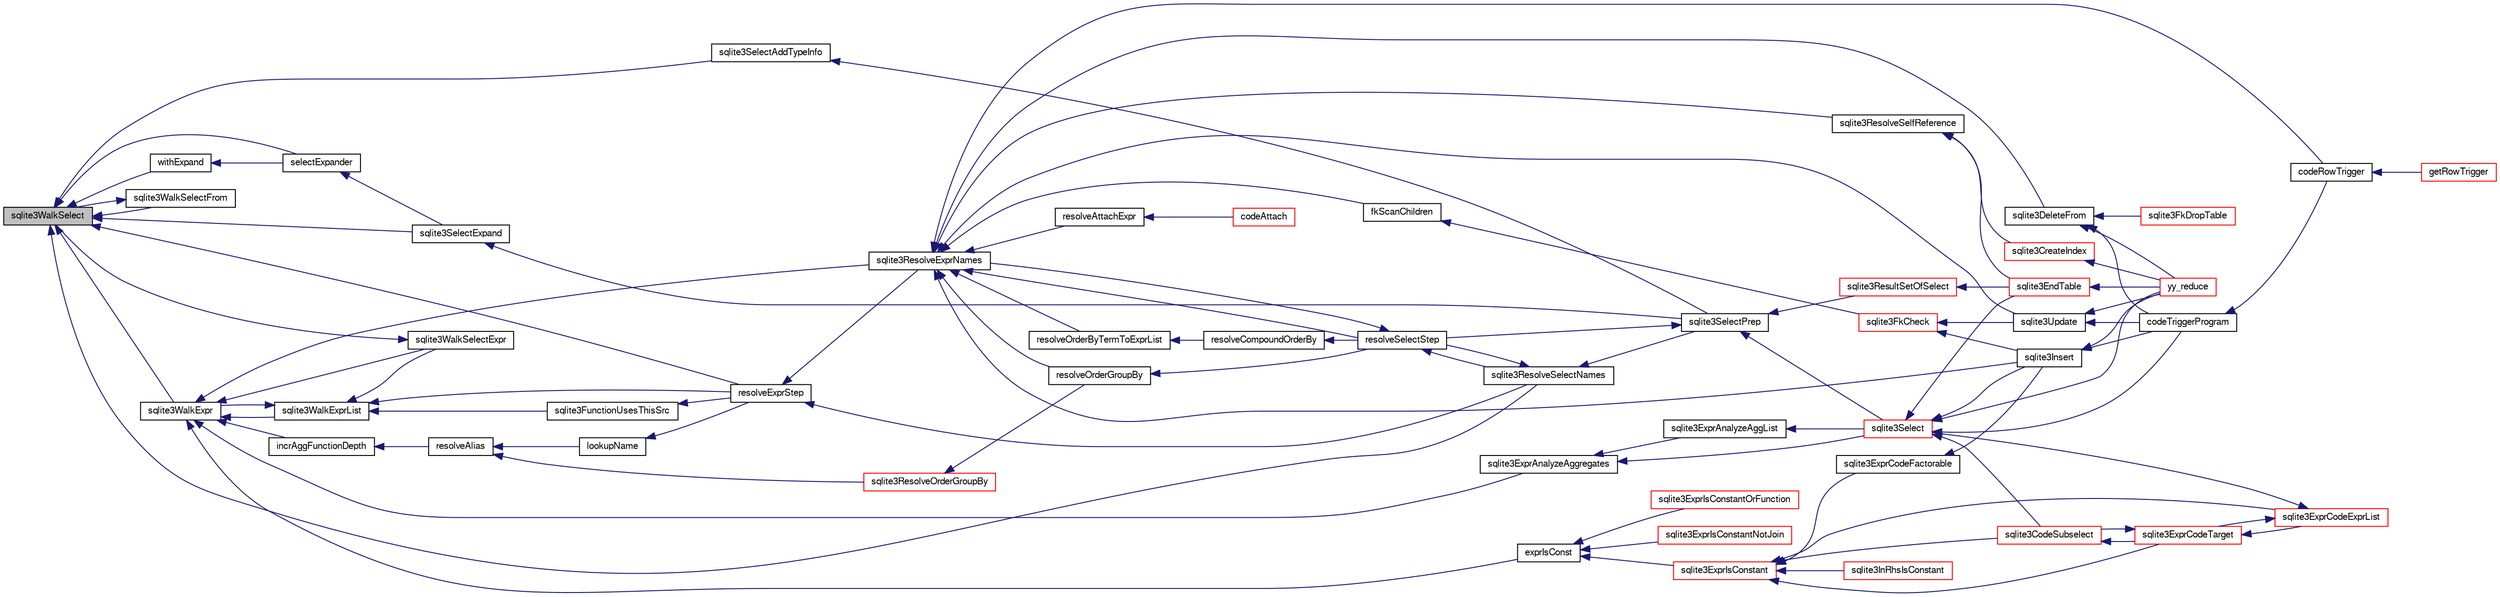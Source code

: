 digraph "sqlite3WalkSelect"
{
  edge [fontname="FreeSans",fontsize="10",labelfontname="FreeSans",labelfontsize="10"];
  node [fontname="FreeSans",fontsize="10",shape=record];
  rankdir="LR";
  Node813561 [label="sqlite3WalkSelect",height=0.2,width=0.4,color="black", fillcolor="grey75", style="filled", fontcolor="black"];
  Node813561 -> Node813562 [dir="back",color="midnightblue",fontsize="10",style="solid",fontname="FreeSans"];
  Node813562 [label="sqlite3WalkExpr",height=0.2,width=0.4,color="black", fillcolor="white", style="filled",URL="$sqlite3_8c.html#a5d04d7273f7194fb0fbb24e7ee5e1b5a"];
  Node813562 -> Node813563 [dir="back",color="midnightblue",fontsize="10",style="solid",fontname="FreeSans"];
  Node813563 [label="sqlite3WalkExprList",height=0.2,width=0.4,color="black", fillcolor="white", style="filled",URL="$sqlite3_8c.html#a436c8eb5cdac53ea15cd6b06645356ae"];
  Node813563 -> Node813562 [dir="back",color="midnightblue",fontsize="10",style="solid",fontname="FreeSans"];
  Node813563 -> Node813564 [dir="back",color="midnightblue",fontsize="10",style="solid",fontname="FreeSans"];
  Node813564 [label="sqlite3WalkSelectExpr",height=0.2,width=0.4,color="black", fillcolor="white", style="filled",URL="$sqlite3_8c.html#a5a2c8da5f377d9f52d96293e6b34c660"];
  Node813564 -> Node813561 [dir="back",color="midnightblue",fontsize="10",style="solid",fontname="FreeSans"];
  Node813563 -> Node813565 [dir="back",color="midnightblue",fontsize="10",style="solid",fontname="FreeSans"];
  Node813565 [label="resolveExprStep",height=0.2,width=0.4,color="black", fillcolor="white", style="filled",URL="$sqlite3_8c.html#a0687a8650fd8a4ebbf5c2c5a75a8fb13"];
  Node813565 -> Node813566 [dir="back",color="midnightblue",fontsize="10",style="solid",fontname="FreeSans"];
  Node813566 [label="sqlite3ResolveExprNames",height=0.2,width=0.4,color="black", fillcolor="white", style="filled",URL="$sqlite3_8c.html#a537cf717a3f847807d3a3fd65da636ad"];
  Node813566 -> Node813567 [dir="back",color="midnightblue",fontsize="10",style="solid",fontname="FreeSans"];
  Node813567 [label="resolveOrderByTermToExprList",height=0.2,width=0.4,color="black", fillcolor="white", style="filled",URL="$sqlite3_8c.html#ac7f7eabdc769257622ad90aac3e02fe6"];
  Node813567 -> Node813568 [dir="back",color="midnightblue",fontsize="10",style="solid",fontname="FreeSans"];
  Node813568 [label="resolveCompoundOrderBy",height=0.2,width=0.4,color="black", fillcolor="white", style="filled",URL="$sqlite3_8c.html#a462c5aa49cfd6aad6a92fa60ddefc569"];
  Node813568 -> Node813569 [dir="back",color="midnightblue",fontsize="10",style="solid",fontname="FreeSans"];
  Node813569 [label="resolveSelectStep",height=0.2,width=0.4,color="black", fillcolor="white", style="filled",URL="$sqlite3_8c.html#a0b9015a9e505c63fd104dcbad672c814"];
  Node813569 -> Node813566 [dir="back",color="midnightblue",fontsize="10",style="solid",fontname="FreeSans"];
  Node813569 -> Node813570 [dir="back",color="midnightblue",fontsize="10",style="solid",fontname="FreeSans"];
  Node813570 [label="sqlite3ResolveSelectNames",height=0.2,width=0.4,color="black", fillcolor="white", style="filled",URL="$sqlite3_8c.html#a0cf10c480643b1ab9eaa02056a400734"];
  Node813570 -> Node813569 [dir="back",color="midnightblue",fontsize="10",style="solid",fontname="FreeSans"];
  Node813570 -> Node813571 [dir="back",color="midnightblue",fontsize="10",style="solid",fontname="FreeSans"];
  Node813571 [label="sqlite3SelectPrep",height=0.2,width=0.4,color="black", fillcolor="white", style="filled",URL="$sqlite3_8c.html#aa4385bd53c0a43dea72fbc23cc78e1c6"];
  Node813571 -> Node813569 [dir="back",color="midnightblue",fontsize="10",style="solid",fontname="FreeSans"];
  Node813571 -> Node813572 [dir="back",color="midnightblue",fontsize="10",style="solid",fontname="FreeSans"];
  Node813572 [label="sqlite3ResultSetOfSelect",height=0.2,width=0.4,color="red", fillcolor="white", style="filled",URL="$sqlite3_8c.html#ade35a86757654a36498d74152aa2fda8"];
  Node813572 -> Node813573 [dir="back",color="midnightblue",fontsize="10",style="solid",fontname="FreeSans"];
  Node813573 [label="sqlite3EndTable",height=0.2,width=0.4,color="red", fillcolor="white", style="filled",URL="$sqlite3_8c.html#a7b5f2c66c0f0b6f819d970ca389768b0"];
  Node813573 -> Node813575 [dir="back",color="midnightblue",fontsize="10",style="solid",fontname="FreeSans"];
  Node813575 [label="yy_reduce",height=0.2,width=0.4,color="red", fillcolor="white", style="filled",URL="$sqlite3_8c.html#a7c419a9b25711c666a9a2449ef377f14"];
  Node813571 -> Node813596 [dir="back",color="midnightblue",fontsize="10",style="solid",fontname="FreeSans"];
  Node813596 [label="sqlite3Select",height=0.2,width=0.4,color="red", fillcolor="white", style="filled",URL="$sqlite3_8c.html#a2465ee8c956209ba4b272477b7c21a45"];
  Node813596 -> Node813597 [dir="back",color="midnightblue",fontsize="10",style="solid",fontname="FreeSans"];
  Node813597 [label="sqlite3CodeSubselect",height=0.2,width=0.4,color="red", fillcolor="white", style="filled",URL="$sqlite3_8c.html#aa69b46d2204a1d1b110107a1be12ee0c"];
  Node813597 -> Node813600 [dir="back",color="midnightblue",fontsize="10",style="solid",fontname="FreeSans"];
  Node813600 [label="sqlite3ExprCodeTarget",height=0.2,width=0.4,color="red", fillcolor="white", style="filled",URL="$sqlite3_8c.html#a4f308397a0a3ed299ed31aaa1ae2a293"];
  Node813600 -> Node813597 [dir="back",color="midnightblue",fontsize="10",style="solid",fontname="FreeSans"];
  Node813600 -> Node813631 [dir="back",color="midnightblue",fontsize="10",style="solid",fontname="FreeSans"];
  Node813631 [label="sqlite3ExprCodeExprList",height=0.2,width=0.4,color="red", fillcolor="white", style="filled",URL="$sqlite3_8c.html#a05b2b3dc3de7565de24eb3a2ff4e9566"];
  Node813631 -> Node813600 [dir="back",color="midnightblue",fontsize="10",style="solid",fontname="FreeSans"];
  Node813631 -> Node813596 [dir="back",color="midnightblue",fontsize="10",style="solid",fontname="FreeSans"];
  Node813596 -> Node813573 [dir="back",color="midnightblue",fontsize="10",style="solid",fontname="FreeSans"];
  Node813596 -> Node813589 [dir="back",color="midnightblue",fontsize="10",style="solid",fontname="FreeSans"];
  Node813589 [label="sqlite3Insert",height=0.2,width=0.4,color="black", fillcolor="white", style="filled",URL="$sqlite3_8c.html#a5b17c9c2000bae6bdff8e6be48d7dc2b"];
  Node813589 -> Node813582 [dir="back",color="midnightblue",fontsize="10",style="solid",fontname="FreeSans"];
  Node813582 [label="codeTriggerProgram",height=0.2,width=0.4,color="black", fillcolor="white", style="filled",URL="$sqlite3_8c.html#a120801f59d9281d201d2ff4b2606836e"];
  Node813582 -> Node813583 [dir="back",color="midnightblue",fontsize="10",style="solid",fontname="FreeSans"];
  Node813583 [label="codeRowTrigger",height=0.2,width=0.4,color="black", fillcolor="white", style="filled",URL="$sqlite3_8c.html#a463cea5aaaf388b560b206570a0022fc"];
  Node813583 -> Node813584 [dir="back",color="midnightblue",fontsize="10",style="solid",fontname="FreeSans"];
  Node813584 [label="getRowTrigger",height=0.2,width=0.4,color="red", fillcolor="white", style="filled",URL="$sqlite3_8c.html#a69626ef20b540d1a2b19cf56f3f45689"];
  Node813589 -> Node813575 [dir="back",color="midnightblue",fontsize="10",style="solid",fontname="FreeSans"];
  Node813596 -> Node813582 [dir="back",color="midnightblue",fontsize="10",style="solid",fontname="FreeSans"];
  Node813596 -> Node813575 [dir="back",color="midnightblue",fontsize="10",style="solid",fontname="FreeSans"];
  Node813566 -> Node813647 [dir="back",color="midnightblue",fontsize="10",style="solid",fontname="FreeSans"];
  Node813647 [label="resolveOrderGroupBy",height=0.2,width=0.4,color="black", fillcolor="white", style="filled",URL="$sqlite3_8c.html#a4dc8ed6177a5de887eae1010992e3d00"];
  Node813647 -> Node813569 [dir="back",color="midnightblue",fontsize="10",style="solid",fontname="FreeSans"];
  Node813566 -> Node813569 [dir="back",color="midnightblue",fontsize="10",style="solid",fontname="FreeSans"];
  Node813566 -> Node813648 [dir="back",color="midnightblue",fontsize="10",style="solid",fontname="FreeSans"];
  Node813648 [label="sqlite3ResolveSelfReference",height=0.2,width=0.4,color="black", fillcolor="white", style="filled",URL="$sqlite3_8c.html#ab524095a849de78f8728167d19336094"];
  Node813648 -> Node813573 [dir="back",color="midnightblue",fontsize="10",style="solid",fontname="FreeSans"];
  Node813648 -> Node813607 [dir="back",color="midnightblue",fontsize="10",style="solid",fontname="FreeSans"];
  Node813607 [label="sqlite3CreateIndex",height=0.2,width=0.4,color="red", fillcolor="white", style="filled",URL="$sqlite3_8c.html#a8dbe5e590ab6c58a8c45f34f7c81e825"];
  Node813607 -> Node813575 [dir="back",color="midnightblue",fontsize="10",style="solid",fontname="FreeSans"];
  Node813566 -> Node813649 [dir="back",color="midnightblue",fontsize="10",style="solid",fontname="FreeSans"];
  Node813649 [label="resolveAttachExpr",height=0.2,width=0.4,color="black", fillcolor="white", style="filled",URL="$sqlite3_8c.html#a2b0ae2ee3fae38ccc805f582a9ce38f5"];
  Node813649 -> Node813622 [dir="back",color="midnightblue",fontsize="10",style="solid",fontname="FreeSans"];
  Node813622 [label="codeAttach",height=0.2,width=0.4,color="red", fillcolor="white", style="filled",URL="$sqlite3_8c.html#ade4e9e30d828a19c191fdcb098676d5b"];
  Node813566 -> Node813580 [dir="back",color="midnightblue",fontsize="10",style="solid",fontname="FreeSans"];
  Node813580 [label="sqlite3DeleteFrom",height=0.2,width=0.4,color="black", fillcolor="white", style="filled",URL="$sqlite3_8c.html#ab9b4b45349188b49eabb23f94608a091"];
  Node813580 -> Node813581 [dir="back",color="midnightblue",fontsize="10",style="solid",fontname="FreeSans"];
  Node813581 [label="sqlite3FkDropTable",height=0.2,width=0.4,color="red", fillcolor="white", style="filled",URL="$sqlite3_8c.html#a1218c6fc74e89152ceaa4760e82f5ef9"];
  Node813580 -> Node813582 [dir="back",color="midnightblue",fontsize="10",style="solid",fontname="FreeSans"];
  Node813580 -> Node813575 [dir="back",color="midnightblue",fontsize="10",style="solid",fontname="FreeSans"];
  Node813566 -> Node813616 [dir="back",color="midnightblue",fontsize="10",style="solid",fontname="FreeSans"];
  Node813616 [label="fkScanChildren",height=0.2,width=0.4,color="black", fillcolor="white", style="filled",URL="$sqlite3_8c.html#a67c9dcb484336b3155e7a82a037d4691"];
  Node813616 -> Node813617 [dir="back",color="midnightblue",fontsize="10",style="solid",fontname="FreeSans"];
  Node813617 [label="sqlite3FkCheck",height=0.2,width=0.4,color="red", fillcolor="white", style="filled",URL="$sqlite3_8c.html#aa38fb76c7d6f48f19772877a41703b92"];
  Node813617 -> Node813589 [dir="back",color="midnightblue",fontsize="10",style="solid",fontname="FreeSans"];
  Node813617 -> Node813590 [dir="back",color="midnightblue",fontsize="10",style="solid",fontname="FreeSans"];
  Node813590 [label="sqlite3Update",height=0.2,width=0.4,color="black", fillcolor="white", style="filled",URL="$sqlite3_8c.html#ac5aa67c46e8cc8174566fabe6809fafa"];
  Node813590 -> Node813582 [dir="back",color="midnightblue",fontsize="10",style="solid",fontname="FreeSans"];
  Node813590 -> Node813575 [dir="back",color="midnightblue",fontsize="10",style="solid",fontname="FreeSans"];
  Node813566 -> Node813589 [dir="back",color="midnightblue",fontsize="10",style="solid",fontname="FreeSans"];
  Node813566 -> Node813583 [dir="back",color="midnightblue",fontsize="10",style="solid",fontname="FreeSans"];
  Node813566 -> Node813590 [dir="back",color="midnightblue",fontsize="10",style="solid",fontname="FreeSans"];
  Node813565 -> Node813570 [dir="back",color="midnightblue",fontsize="10",style="solid",fontname="FreeSans"];
  Node813563 -> Node813650 [dir="back",color="midnightblue",fontsize="10",style="solid",fontname="FreeSans"];
  Node813650 [label="sqlite3FunctionUsesThisSrc",height=0.2,width=0.4,color="black", fillcolor="white", style="filled",URL="$sqlite3_8c.html#a0849194f7cd323ddb77e5ca831339cf6"];
  Node813650 -> Node813565 [dir="back",color="midnightblue",fontsize="10",style="solid",fontname="FreeSans"];
  Node813562 -> Node813564 [dir="back",color="midnightblue",fontsize="10",style="solid",fontname="FreeSans"];
  Node813562 -> Node813651 [dir="back",color="midnightblue",fontsize="10",style="solid",fontname="FreeSans"];
  Node813651 [label="incrAggFunctionDepth",height=0.2,width=0.4,color="black", fillcolor="white", style="filled",URL="$sqlite3_8c.html#aeddf1db5c262b308a910713da0ef7d5c"];
  Node813651 -> Node813652 [dir="back",color="midnightblue",fontsize="10",style="solid",fontname="FreeSans"];
  Node813652 [label="resolveAlias",height=0.2,width=0.4,color="black", fillcolor="white", style="filled",URL="$sqlite3_8c.html#af5aa683bef5c0eff80a792aa8a968167"];
  Node813652 -> Node813653 [dir="back",color="midnightblue",fontsize="10",style="solid",fontname="FreeSans"];
  Node813653 [label="lookupName",height=0.2,width=0.4,color="black", fillcolor="white", style="filled",URL="$sqlite3_8c.html#a9ee032f52b5e8bb82a72b574af904999"];
  Node813653 -> Node813565 [dir="back",color="midnightblue",fontsize="10",style="solid",fontname="FreeSans"];
  Node813652 -> Node813654 [dir="back",color="midnightblue",fontsize="10",style="solid",fontname="FreeSans"];
  Node813654 [label="sqlite3ResolveOrderGroupBy",height=0.2,width=0.4,color="red", fillcolor="white", style="filled",URL="$sqlite3_8c.html#a2a1f1cd476b6007d2b2b0a9160dfb1eb"];
  Node813654 -> Node813647 [dir="back",color="midnightblue",fontsize="10",style="solid",fontname="FreeSans"];
  Node813562 -> Node813566 [dir="back",color="midnightblue",fontsize="10",style="solid",fontname="FreeSans"];
  Node813562 -> Node813655 [dir="back",color="midnightblue",fontsize="10",style="solid",fontname="FreeSans"];
  Node813655 [label="exprIsConst",height=0.2,width=0.4,color="black", fillcolor="white", style="filled",URL="$sqlite3_8c.html#a5b93dd8800ece14ec33f44a1ba2cf4d4"];
  Node813655 -> Node813656 [dir="back",color="midnightblue",fontsize="10",style="solid",fontname="FreeSans"];
  Node813656 [label="sqlite3ExprIsConstant",height=0.2,width=0.4,color="red", fillcolor="white", style="filled",URL="$sqlite3_8c.html#a5612940e28d7d8f6994f756d0b8d9e3a"];
  Node813656 -> Node813657 [dir="back",color="midnightblue",fontsize="10",style="solid",fontname="FreeSans"];
  Node813657 [label="sqlite3InRhsIsConstant",height=0.2,width=0.4,color="red", fillcolor="white", style="filled",URL="$sqlite3_8c.html#aa86274ae36887fb37a9de14c8327e79e"];
  Node813656 -> Node813597 [dir="back",color="midnightblue",fontsize="10",style="solid",fontname="FreeSans"];
  Node813656 -> Node813600 [dir="back",color="midnightblue",fontsize="10",style="solid",fontname="FreeSans"];
  Node813656 -> Node813620 [dir="back",color="midnightblue",fontsize="10",style="solid",fontname="FreeSans"];
  Node813620 [label="sqlite3ExprCodeFactorable",height=0.2,width=0.4,color="black", fillcolor="white", style="filled",URL="$sqlite3_8c.html#a843f7fd58eec5a683c1fd8435fcd1e84"];
  Node813620 -> Node813589 [dir="back",color="midnightblue",fontsize="10",style="solid",fontname="FreeSans"];
  Node813656 -> Node813631 [dir="back",color="midnightblue",fontsize="10",style="solid",fontname="FreeSans"];
  Node813655 -> Node813658 [dir="back",color="midnightblue",fontsize="10",style="solid",fontname="FreeSans"];
  Node813658 [label="sqlite3ExprIsConstantNotJoin",height=0.2,width=0.4,color="red", fillcolor="white", style="filled",URL="$sqlite3_8c.html#afa15ed1eca55a481fe671d33375b0ec3"];
  Node813655 -> Node813659 [dir="back",color="midnightblue",fontsize="10",style="solid",fontname="FreeSans"];
  Node813659 [label="sqlite3ExprIsConstantOrFunction",height=0.2,width=0.4,color="red", fillcolor="white", style="filled",URL="$sqlite3_8c.html#a038956f3f79b079ce7095af4299c6f2d"];
  Node813562 -> Node813661 [dir="back",color="midnightblue",fontsize="10",style="solid",fontname="FreeSans"];
  Node813661 [label="sqlite3ExprAnalyzeAggregates",height=0.2,width=0.4,color="black", fillcolor="white", style="filled",URL="$sqlite3_8c.html#a37993a67d19990d8bb9bd8bb93d3eee6"];
  Node813661 -> Node813662 [dir="back",color="midnightblue",fontsize="10",style="solid",fontname="FreeSans"];
  Node813662 [label="sqlite3ExprAnalyzeAggList",height=0.2,width=0.4,color="black", fillcolor="white", style="filled",URL="$sqlite3_8c.html#ad2faad4ff685aea8e3fbf839b8fb95a2"];
  Node813662 -> Node813596 [dir="back",color="midnightblue",fontsize="10",style="solid",fontname="FreeSans"];
  Node813661 -> Node813596 [dir="back",color="midnightblue",fontsize="10",style="solid",fontname="FreeSans"];
  Node813561 -> Node813663 [dir="back",color="midnightblue",fontsize="10",style="solid",fontname="FreeSans"];
  Node813663 [label="sqlite3WalkSelectFrom",height=0.2,width=0.4,color="black", fillcolor="white", style="filled",URL="$sqlite3_8c.html#a49a2f6da604a451e52ab3a12f588189f"];
  Node813663 -> Node813561 [dir="back",color="midnightblue",fontsize="10",style="solid",fontname="FreeSans"];
  Node813561 -> Node813565 [dir="back",color="midnightblue",fontsize="10",style="solid",fontname="FreeSans"];
  Node813561 -> Node813570 [dir="back",color="midnightblue",fontsize="10",style="solid",fontname="FreeSans"];
  Node813561 -> Node813664 [dir="back",color="midnightblue",fontsize="10",style="solid",fontname="FreeSans"];
  Node813664 [label="withExpand",height=0.2,width=0.4,color="black", fillcolor="white", style="filled",URL="$sqlite3_8c.html#abfe30ddf22391eeda2da9ba60c23bf0b"];
  Node813664 -> Node813594 [dir="back",color="midnightblue",fontsize="10",style="solid",fontname="FreeSans"];
  Node813594 [label="selectExpander",height=0.2,width=0.4,color="black", fillcolor="white", style="filled",URL="$sqlite3_8c.html#abee977318fbf74531340c6e41b0ca953"];
  Node813594 -> Node813595 [dir="back",color="midnightblue",fontsize="10",style="solid",fontname="FreeSans"];
  Node813595 [label="sqlite3SelectExpand",height=0.2,width=0.4,color="black", fillcolor="white", style="filled",URL="$sqlite3_8c.html#ae55acd1d8219505e629c2148950fa3de"];
  Node813595 -> Node813571 [dir="back",color="midnightblue",fontsize="10",style="solid",fontname="FreeSans"];
  Node813561 -> Node813594 [dir="back",color="midnightblue",fontsize="10",style="solid",fontname="FreeSans"];
  Node813561 -> Node813595 [dir="back",color="midnightblue",fontsize="10",style="solid",fontname="FreeSans"];
  Node813561 -> Node813665 [dir="back",color="midnightblue",fontsize="10",style="solid",fontname="FreeSans"];
  Node813665 [label="sqlite3SelectAddTypeInfo",height=0.2,width=0.4,color="black", fillcolor="white", style="filled",URL="$sqlite3_8c.html#a7d22b0625164daa7f99dcce132ef7b4d"];
  Node813665 -> Node813571 [dir="back",color="midnightblue",fontsize="10",style="solid",fontname="FreeSans"];
}
